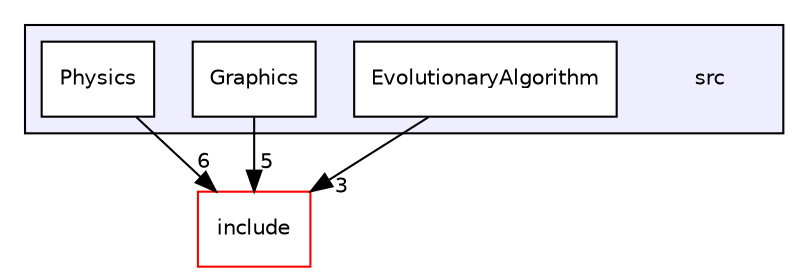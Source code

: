 digraph "src" {
  compound=true
  node [ fontsize="10", fontname="Helvetica"];
  edge [ labelfontsize="10", labelfontname="Helvetica"];
  subgraph clusterdir_68267d1309a1af8e8297ef4c3efbcdba {
    graph [ bgcolor="#eeeeff", pencolor="black", label="" URL="dir_68267d1309a1af8e8297ef4c3efbcdba.html"];
    dir_68267d1309a1af8e8297ef4c3efbcdba [shape=plaintext label="src"];
    dir_a1c01f22b60442907c0d56e2d043e910 [shape=box label="EvolutionaryAlgorithm" color="black" fillcolor="white" style="filled" URL="dir_a1c01f22b60442907c0d56e2d043e910.html"];
    dir_3419e189e460663ec2c964233bf8dcd6 [shape=box label="Graphics" color="black" fillcolor="white" style="filled" URL="dir_3419e189e460663ec2c964233bf8dcd6.html"];
    dir_0df09a091a4eb5e56719829019e3d2f9 [shape=box label="Physics" color="black" fillcolor="white" style="filled" URL="dir_0df09a091a4eb5e56719829019e3d2f9.html"];
  }
  dir_d44c64559bbebec7f509842c48db8b23 [shape=box label="include" fillcolor="white" style="filled" color="red" URL="dir_d44c64559bbebec7f509842c48db8b23.html"];
  dir_0df09a091a4eb5e56719829019e3d2f9->dir_d44c64559bbebec7f509842c48db8b23 [headlabel="6", labeldistance=1.5 headhref="dir_000012_000005.html"];
  dir_3419e189e460663ec2c964233bf8dcd6->dir_d44c64559bbebec7f509842c48db8b23 [headlabel="5", labeldistance=1.5 headhref="dir_000011_000005.html"];
  dir_a1c01f22b60442907c0d56e2d043e910->dir_d44c64559bbebec7f509842c48db8b23 [headlabel="3", labeldistance=1.5 headhref="dir_000010_000005.html"];
}
